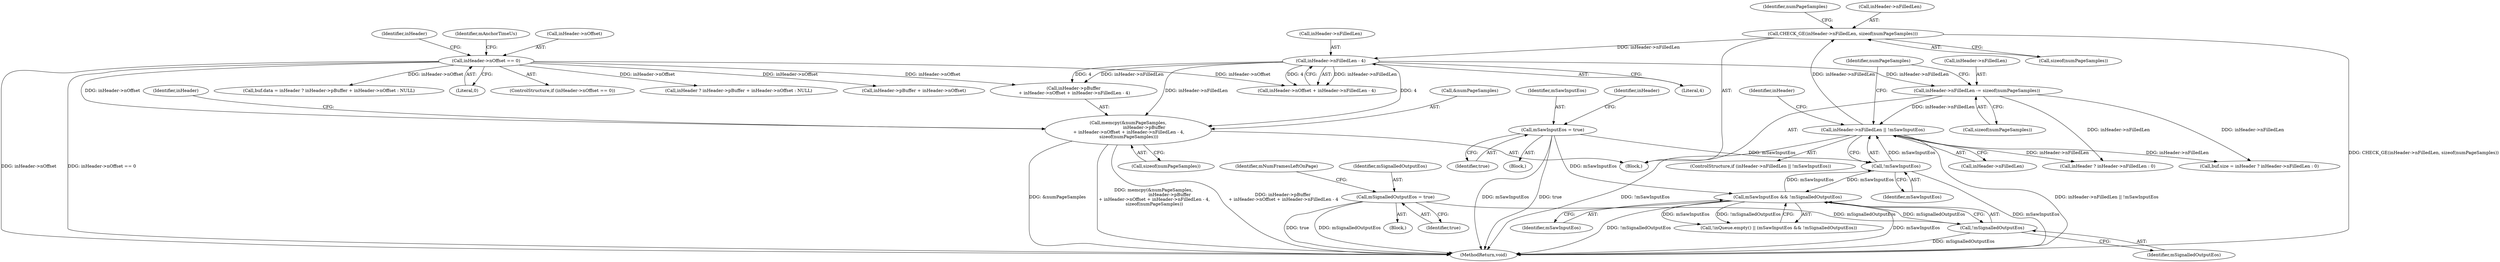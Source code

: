 digraph "0_Android_4e32001e4196f39ddd0b86686ae0231c8f5ed944_0@API" {
"1000321" [label="(Call,memcpy(&numPageSamples,\n                       inHeader->pBuffer\n + inHeader->nOffset + inHeader->nFilledLen - 4,\n sizeof(numPageSamples)))"];
"1000340" [label="(Call,inHeader->nOffset == 0)"];
"1000332" [label="(Call,inHeader->nFilledLen - 4)"];
"1000315" [label="(Call,CHECK_GE(inHeader->nFilledLen, sizeof(numPageSamples)))"];
"1000308" [label="(Call,inHeader->nFilledLen || !mSawInputEos)"];
"1000354" [label="(Call,inHeader->nFilledLen -= sizeof(numPageSamples))"];
"1000312" [label="(Call,!mSawInputEos)"];
"1000304" [label="(Call,mSawInputEos = true)"];
"1000251" [label="(Call,mSawInputEos && !mSignalledOutputEos)"];
"1000253" [label="(Call,!mSignalledOutputEos)"];
"1000566" [label="(Call,mSignalledOutputEos = true)"];
"1000306" [label="(Identifier,true)"];
"1000383" [label="(Call,buf.size = inHeader ? inHeader->nFilledLen : 0)"];
"1000322" [label="(Call,&numPageSamples)"];
"1000342" [label="(Identifier,inHeader)"];
"1000340" [label="(Call,inHeader->nOffset == 0)"];
"1000354" [label="(Call,inHeader->nFilledLen -= sizeof(numPageSamples))"];
"1000313" [label="(Identifier,mSawInputEos)"];
"1000305" [label="(Identifier,mSawInputEos)"];
"1000317" [label="(Identifier,inHeader)"];
"1000373" [label="(Call,inHeader ? inHeader->pBuffer + inHeader->nOffset : NULL)"];
"1000319" [label="(Call,sizeof(numPageSamples))"];
"1000336" [label="(Literal,4)"];
"1000358" [label="(Call,sizeof(numPageSamples))"];
"1000251" [label="(Call,mSawInputEos && !mSignalledOutputEos)"];
"1000310" [label="(Identifier,inHeader)"];
"1000324" [label="(Call,inHeader->pBuffer\n + inHeader->nOffset + inHeader->nFilledLen - 4)"];
"1000303" [label="(Block,)"];
"1000314" [label="(Block,)"];
"1000375" [label="(Call,inHeader->pBuffer + inHeader->nOffset)"];
"1000248" [label="(Call,!inQueue.empty() || (mSawInputEos && !mSignalledOutputEos))"];
"1000566" [label="(Call,mSignalledOutputEos = true)"];
"1000308" [label="(Call,inHeader->nFilledLen || !mSawInputEos)"];
"1000356" [label="(Identifier,inHeader)"];
"1000567" [label="(Identifier,mSignalledOutputEos)"];
"1000304" [label="(Call,mSawInputEos = true)"];
"1000568" [label="(Identifier,true)"];
"1000323" [label="(Identifier,numPageSamples)"];
"1000253" [label="(Call,!mSignalledOutputEos)"];
"1000355" [label="(Call,inHeader->nFilledLen)"];
"1000307" [label="(ControlStructure,if (inHeader->nFilledLen || !mSawInputEos))"];
"1000337" [label="(Call,sizeof(numPageSamples))"];
"1000630" [label="(MethodReturn,void)"];
"1000369" [label="(Call,buf.data = inHeader ? inHeader->pBuffer + inHeader->nOffset : NULL)"];
"1000312" [label="(Call,!mSawInputEos)"];
"1000560" [label="(Block,)"];
"1000321" [label="(Call,memcpy(&numPageSamples,\n                       inHeader->pBuffer\n + inHeader->nOffset + inHeader->nFilledLen - 4,\n sizeof(numPageSamples)))"];
"1000315" [label="(Call,CHECK_GE(inHeader->nFilledLen, sizeof(numPageSamples)))"];
"1000362" [label="(Identifier,numPageSamples)"];
"1000344" [label="(Literal,0)"];
"1000252" [label="(Identifier,mSawInputEos)"];
"1000347" [label="(Identifier,mAnchorTimeUs)"];
"1000387" [label="(Call,inHeader ? inHeader->nFilledLen : 0)"];
"1000316" [label="(Call,inHeader->nFilledLen)"];
"1000341" [label="(Call,inHeader->nOffset)"];
"1000328" [label="(Call,inHeader->nOffset + inHeader->nFilledLen - 4)"];
"1000254" [label="(Identifier,mSignalledOutputEos)"];
"1000339" [label="(ControlStructure,if (inHeader->nOffset == 0))"];
"1000309" [label="(Call,inHeader->nFilledLen)"];
"1000570" [label="(Identifier,mNumFramesLeftOnPage)"];
"1000332" [label="(Call,inHeader->nFilledLen - 4)"];
"1000333" [label="(Call,inHeader->nFilledLen)"];
"1000321" -> "1000314"  [label="AST: "];
"1000321" -> "1000337"  [label="CFG: "];
"1000322" -> "1000321"  [label="AST: "];
"1000324" -> "1000321"  [label="AST: "];
"1000337" -> "1000321"  [label="AST: "];
"1000342" -> "1000321"  [label="CFG: "];
"1000321" -> "1000630"  [label="DDG: inHeader->pBuffer\n + inHeader->nOffset + inHeader->nFilledLen - 4"];
"1000321" -> "1000630"  [label="DDG: &numPageSamples"];
"1000321" -> "1000630"  [label="DDG: memcpy(&numPageSamples,\n                       inHeader->pBuffer\n + inHeader->nOffset + inHeader->nFilledLen - 4,\n sizeof(numPageSamples))"];
"1000340" -> "1000321"  [label="DDG: inHeader->nOffset"];
"1000332" -> "1000321"  [label="DDG: inHeader->nFilledLen"];
"1000332" -> "1000321"  [label="DDG: 4"];
"1000340" -> "1000339"  [label="AST: "];
"1000340" -> "1000344"  [label="CFG: "];
"1000341" -> "1000340"  [label="AST: "];
"1000344" -> "1000340"  [label="AST: "];
"1000347" -> "1000340"  [label="CFG: "];
"1000356" -> "1000340"  [label="CFG: "];
"1000340" -> "1000630"  [label="DDG: inHeader->nOffset == 0"];
"1000340" -> "1000630"  [label="DDG: inHeader->nOffset"];
"1000340" -> "1000324"  [label="DDG: inHeader->nOffset"];
"1000340" -> "1000328"  [label="DDG: inHeader->nOffset"];
"1000340" -> "1000369"  [label="DDG: inHeader->nOffset"];
"1000340" -> "1000373"  [label="DDG: inHeader->nOffset"];
"1000340" -> "1000375"  [label="DDG: inHeader->nOffset"];
"1000332" -> "1000328"  [label="AST: "];
"1000332" -> "1000336"  [label="CFG: "];
"1000333" -> "1000332"  [label="AST: "];
"1000336" -> "1000332"  [label="AST: "];
"1000328" -> "1000332"  [label="CFG: "];
"1000332" -> "1000324"  [label="DDG: inHeader->nFilledLen"];
"1000332" -> "1000324"  [label="DDG: 4"];
"1000332" -> "1000328"  [label="DDG: inHeader->nFilledLen"];
"1000332" -> "1000328"  [label="DDG: 4"];
"1000315" -> "1000332"  [label="DDG: inHeader->nFilledLen"];
"1000332" -> "1000354"  [label="DDG: inHeader->nFilledLen"];
"1000315" -> "1000314"  [label="AST: "];
"1000315" -> "1000319"  [label="CFG: "];
"1000316" -> "1000315"  [label="AST: "];
"1000319" -> "1000315"  [label="AST: "];
"1000323" -> "1000315"  [label="CFG: "];
"1000315" -> "1000630"  [label="DDG: CHECK_GE(inHeader->nFilledLen, sizeof(numPageSamples))"];
"1000308" -> "1000315"  [label="DDG: inHeader->nFilledLen"];
"1000308" -> "1000307"  [label="AST: "];
"1000308" -> "1000309"  [label="CFG: "];
"1000308" -> "1000312"  [label="CFG: "];
"1000309" -> "1000308"  [label="AST: "];
"1000312" -> "1000308"  [label="AST: "];
"1000317" -> "1000308"  [label="CFG: "];
"1000362" -> "1000308"  [label="CFG: "];
"1000308" -> "1000630"  [label="DDG: !mSawInputEos"];
"1000308" -> "1000630"  [label="DDG: inHeader->nFilledLen || !mSawInputEos"];
"1000354" -> "1000308"  [label="DDG: inHeader->nFilledLen"];
"1000312" -> "1000308"  [label="DDG: mSawInputEos"];
"1000308" -> "1000383"  [label="DDG: inHeader->nFilledLen"];
"1000308" -> "1000387"  [label="DDG: inHeader->nFilledLen"];
"1000354" -> "1000314"  [label="AST: "];
"1000354" -> "1000358"  [label="CFG: "];
"1000355" -> "1000354"  [label="AST: "];
"1000358" -> "1000354"  [label="AST: "];
"1000362" -> "1000354"  [label="CFG: "];
"1000354" -> "1000383"  [label="DDG: inHeader->nFilledLen"];
"1000354" -> "1000387"  [label="DDG: inHeader->nFilledLen"];
"1000312" -> "1000313"  [label="CFG: "];
"1000313" -> "1000312"  [label="AST: "];
"1000312" -> "1000630"  [label="DDG: mSawInputEos"];
"1000312" -> "1000251"  [label="DDG: mSawInputEos"];
"1000304" -> "1000312"  [label="DDG: mSawInputEos"];
"1000251" -> "1000312"  [label="DDG: mSawInputEos"];
"1000304" -> "1000303"  [label="AST: "];
"1000304" -> "1000306"  [label="CFG: "];
"1000305" -> "1000304"  [label="AST: "];
"1000306" -> "1000304"  [label="AST: "];
"1000310" -> "1000304"  [label="CFG: "];
"1000304" -> "1000630"  [label="DDG: mSawInputEos"];
"1000304" -> "1000630"  [label="DDG: true"];
"1000304" -> "1000251"  [label="DDG: mSawInputEos"];
"1000251" -> "1000248"  [label="AST: "];
"1000251" -> "1000252"  [label="CFG: "];
"1000251" -> "1000253"  [label="CFG: "];
"1000252" -> "1000251"  [label="AST: "];
"1000253" -> "1000251"  [label="AST: "];
"1000248" -> "1000251"  [label="CFG: "];
"1000251" -> "1000630"  [label="DDG: !mSignalledOutputEos"];
"1000251" -> "1000630"  [label="DDG: mSawInputEos"];
"1000251" -> "1000248"  [label="DDG: mSawInputEos"];
"1000251" -> "1000248"  [label="DDG: !mSignalledOutputEos"];
"1000253" -> "1000251"  [label="DDG: mSignalledOutputEos"];
"1000253" -> "1000254"  [label="CFG: "];
"1000254" -> "1000253"  [label="AST: "];
"1000253" -> "1000630"  [label="DDG: mSignalledOutputEos"];
"1000566" -> "1000253"  [label="DDG: mSignalledOutputEos"];
"1000566" -> "1000560"  [label="AST: "];
"1000566" -> "1000568"  [label="CFG: "];
"1000567" -> "1000566"  [label="AST: "];
"1000568" -> "1000566"  [label="AST: "];
"1000570" -> "1000566"  [label="CFG: "];
"1000566" -> "1000630"  [label="DDG: true"];
"1000566" -> "1000630"  [label="DDG: mSignalledOutputEos"];
}
